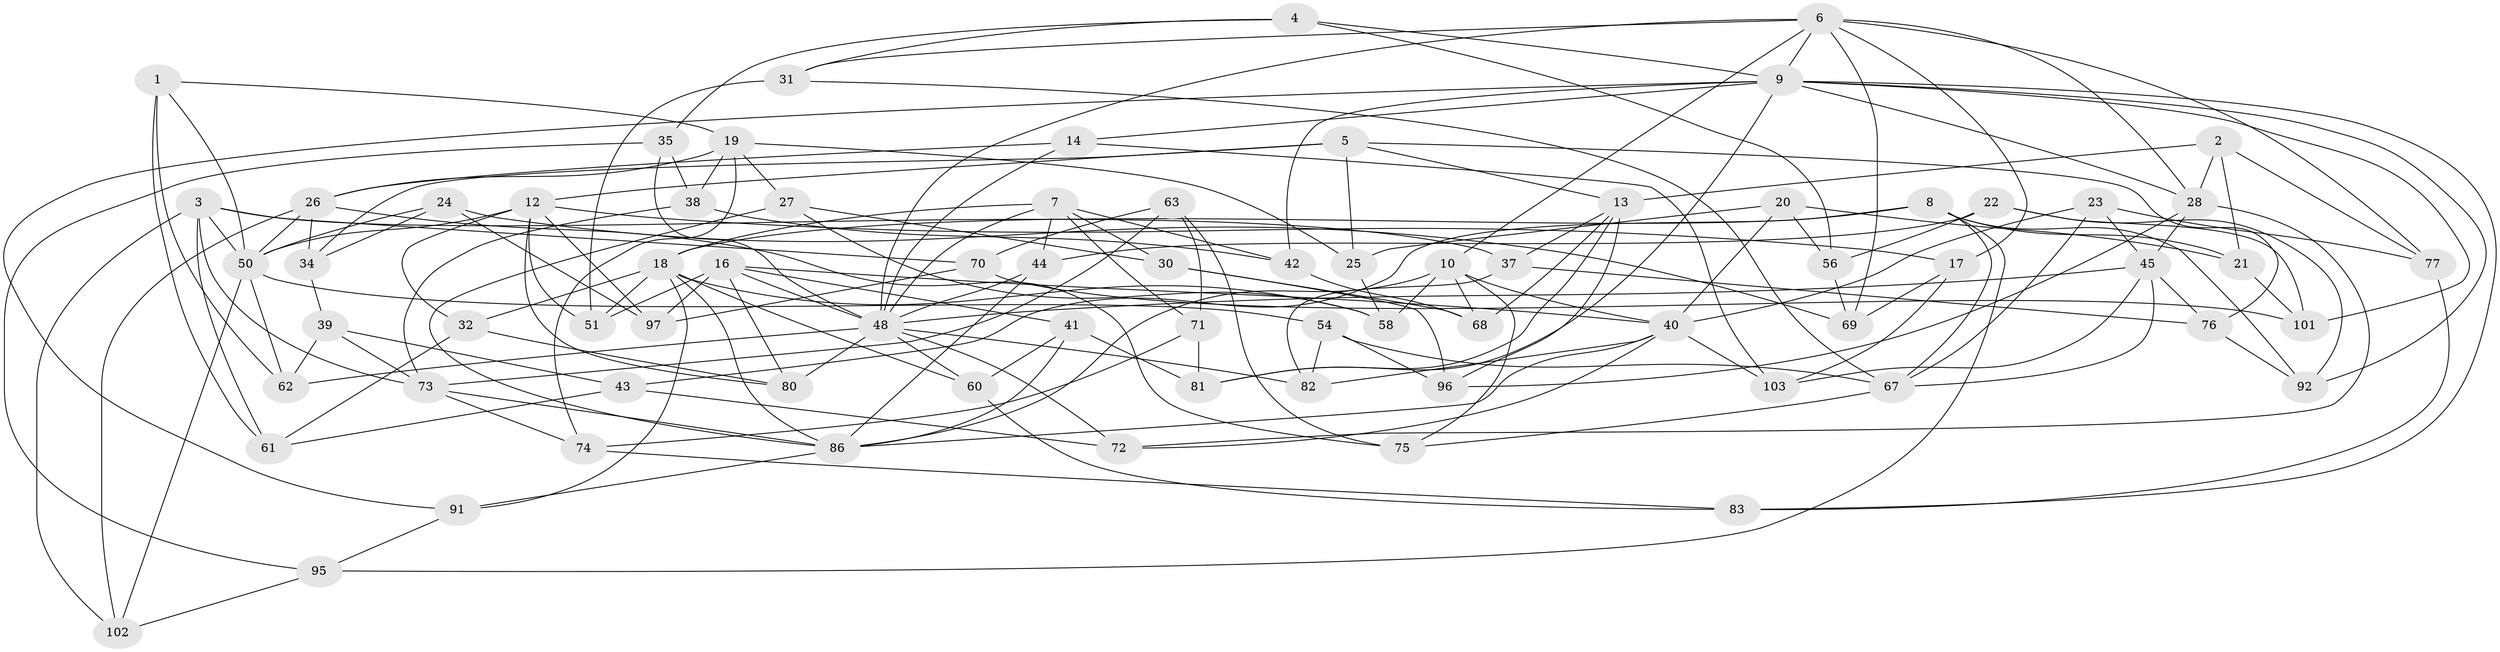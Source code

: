 // original degree distribution, {4: 1.0}
// Generated by graph-tools (version 1.1) at 2025/20/03/04/25 18:20:57]
// undirected, 74 vertices, 179 edges
graph export_dot {
graph [start="1"]
  node [color=gray90,style=filled];
  1;
  2;
  3 [super="+90"];
  4;
  5 [super="+64"];
  6 [super="+104+11"];
  7 [super="+36"];
  8 [super="+15"];
  9 [super="+47"];
  10 [super="+55"];
  12 [super="+57+33"];
  13 [super="+88"];
  14;
  16 [super="+29"];
  17;
  18 [super="+59+89"];
  19 [super="+52"];
  20;
  21;
  22;
  23;
  24;
  25;
  26 [super="+46"];
  27;
  28 [super="+49"];
  30;
  31;
  32;
  34;
  35;
  37;
  38;
  39;
  40 [super="+106+79"];
  41;
  42;
  43;
  44;
  45 [super="+85"];
  48 [super="+98+53"];
  50 [super="+65+66"];
  51;
  54;
  56;
  58;
  60;
  61;
  62;
  63;
  67 [super="+94"];
  68;
  69;
  70;
  71;
  72;
  73 [super="+78"];
  74;
  75;
  76;
  77;
  80;
  81;
  82;
  83;
  86 [super="+87"];
  91;
  92;
  95;
  96;
  97;
  101;
  102;
  103;
  1 -- 62;
  1 -- 61;
  1 -- 19;
  1 -- 50;
  2 -- 77;
  2 -- 21;
  2 -- 13;
  2 -- 28;
  3 -- 70;
  3 -- 37;
  3 -- 50;
  3 -- 73;
  3 -- 61;
  3 -- 102;
  4 -- 31;
  4 -- 56;
  4 -- 35;
  4 -- 9;
  5 -- 25;
  5 -- 34;
  5 -- 12 [weight=2];
  5 -- 13;
  5 -- 76;
  6 -- 17;
  6 -- 31;
  6 -- 9;
  6 -- 48;
  6 -- 10;
  6 -- 69;
  6 -- 77;
  6 -- 28;
  7 -- 71;
  7 -- 44;
  7 -- 42;
  7 -- 30;
  7 -- 48;
  7 -- 18;
  8 -- 92;
  8 -- 43;
  8 -- 18;
  8 -- 67;
  8 -- 21;
  8 -- 95;
  9 -- 101;
  9 -- 91;
  9 -- 83;
  9 -- 81;
  9 -- 42;
  9 -- 92;
  9 -- 14;
  9 -- 28;
  10 -- 86;
  10 -- 75;
  10 -- 40;
  10 -- 58;
  10 -- 68;
  12 -- 32;
  12 -- 17;
  12 -- 51;
  12 -- 97;
  12 -- 50;
  12 -- 80;
  13 -- 37;
  13 -- 81;
  13 -- 96;
  13 -- 68;
  14 -- 26;
  14 -- 103;
  14 -- 48;
  16 -- 80;
  16 -- 40;
  16 -- 48;
  16 -- 41;
  16 -- 51;
  16 -- 97;
  17 -- 103;
  17 -- 69;
  18 -- 58;
  18 -- 91;
  18 -- 51;
  18 -- 60;
  18 -- 32;
  18 -- 86;
  19 -- 74;
  19 -- 38;
  19 -- 27;
  19 -- 26;
  19 -- 25;
  20 -- 21;
  20 -- 56;
  20 -- 25;
  20 -- 40;
  21 -- 101;
  22 -- 101;
  22 -- 44;
  22 -- 56;
  22 -- 92;
  23 -- 77;
  23 -- 67;
  23 -- 45;
  23 -- 40;
  24 -- 69;
  24 -- 34;
  24 -- 97;
  24 -- 50;
  25 -- 58;
  26 -- 75;
  26 -- 34;
  26 -- 50;
  26 -- 102;
  27 -- 58;
  27 -- 30;
  27 -- 86;
  28 -- 72;
  28 -- 96;
  28 -- 45;
  30 -- 68;
  30 -- 96;
  31 -- 67;
  31 -- 51;
  32 -- 80;
  32 -- 61;
  34 -- 39;
  35 -- 95;
  35 -- 38;
  35 -- 48;
  37 -- 82;
  37 -- 76;
  38 -- 73;
  38 -- 42;
  39 -- 43;
  39 -- 62;
  39 -- 73;
  40 -- 103;
  40 -- 82;
  40 -- 72;
  40 -- 86;
  41 -- 60;
  41 -- 81;
  41 -- 86;
  42 -- 68;
  43 -- 61;
  43 -- 72;
  44 -- 86;
  44 -- 48;
  45 -- 67;
  45 -- 48;
  45 -- 103;
  45 -- 76;
  48 -- 72;
  48 -- 80;
  48 -- 60;
  48 -- 82;
  48 -- 62;
  50 -- 102;
  50 -- 54;
  50 -- 62;
  54 -- 82;
  54 -- 96;
  54 -- 67;
  56 -- 69;
  60 -- 83;
  63 -- 70;
  63 -- 75;
  63 -- 71;
  63 -- 73;
  67 -- 75;
  70 -- 101;
  70 -- 97;
  71 -- 81;
  71 -- 74;
  73 -- 74;
  73 -- 86;
  74 -- 83;
  76 -- 92;
  77 -- 83;
  86 -- 91;
  91 -- 95;
  95 -- 102;
}
